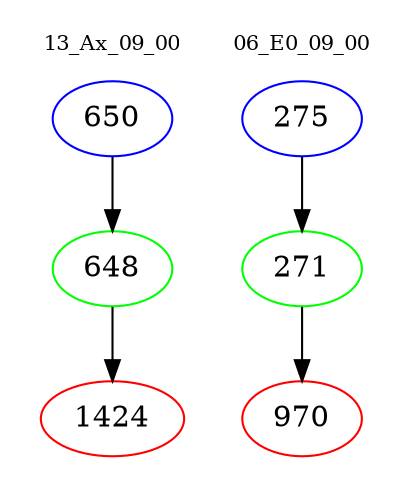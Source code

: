 digraph{
subgraph cluster_0 {
color = white
label = "13_Ax_09_00";
fontsize=10;
T0_650 [label="650", color="blue"]
T0_650 -> T0_648 [color="black"]
T0_648 [label="648", color="green"]
T0_648 -> T0_1424 [color="black"]
T0_1424 [label="1424", color="red"]
}
subgraph cluster_1 {
color = white
label = "06_E0_09_00";
fontsize=10;
T1_275 [label="275", color="blue"]
T1_275 -> T1_271 [color="black"]
T1_271 [label="271", color="green"]
T1_271 -> T1_970 [color="black"]
T1_970 [label="970", color="red"]
}
}
